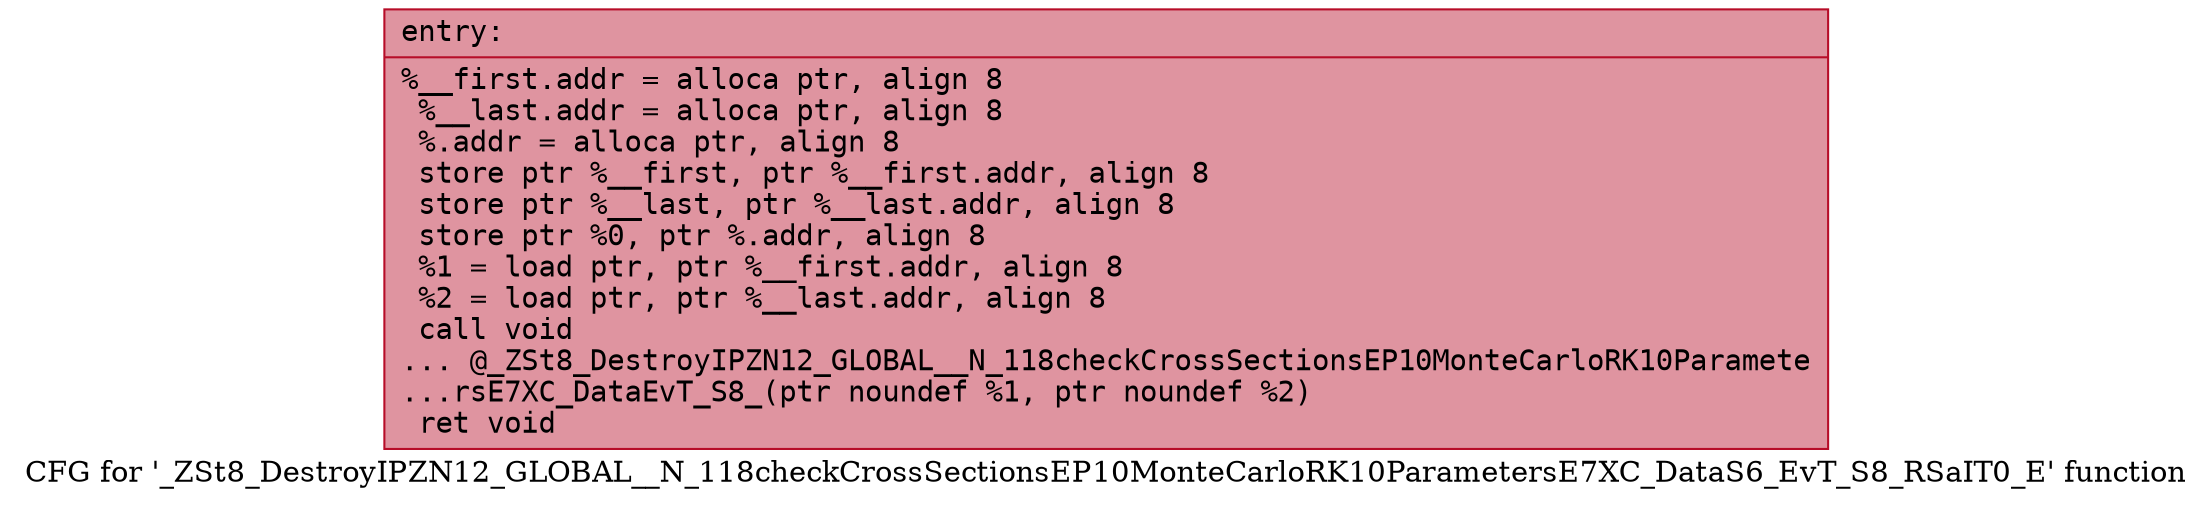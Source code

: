 digraph "CFG for '_ZSt8_DestroyIPZN12_GLOBAL__N_118checkCrossSectionsEP10MonteCarloRK10ParametersE7XC_DataS6_EvT_S8_RSaIT0_E' function" {
	label="CFG for '_ZSt8_DestroyIPZN12_GLOBAL__N_118checkCrossSectionsEP10MonteCarloRK10ParametersE7XC_DataS6_EvT_S8_RSaIT0_E' function";

	Node0x55dab495b850 [shape=record,color="#b70d28ff", style=filled, fillcolor="#b70d2870" fontname="Courier",label="{entry:\l|  %__first.addr = alloca ptr, align 8\l  %__last.addr = alloca ptr, align 8\l  %.addr = alloca ptr, align 8\l  store ptr %__first, ptr %__first.addr, align 8\l  store ptr %__last, ptr %__last.addr, align 8\l  store ptr %0, ptr %.addr, align 8\l  %1 = load ptr, ptr %__first.addr, align 8\l  %2 = load ptr, ptr %__last.addr, align 8\l  call void\l... @_ZSt8_DestroyIPZN12_GLOBAL__N_118checkCrossSectionsEP10MonteCarloRK10Paramete\l...rsE7XC_DataEvT_S8_(ptr noundef %1, ptr noundef %2)\l  ret void\l}"];
}
